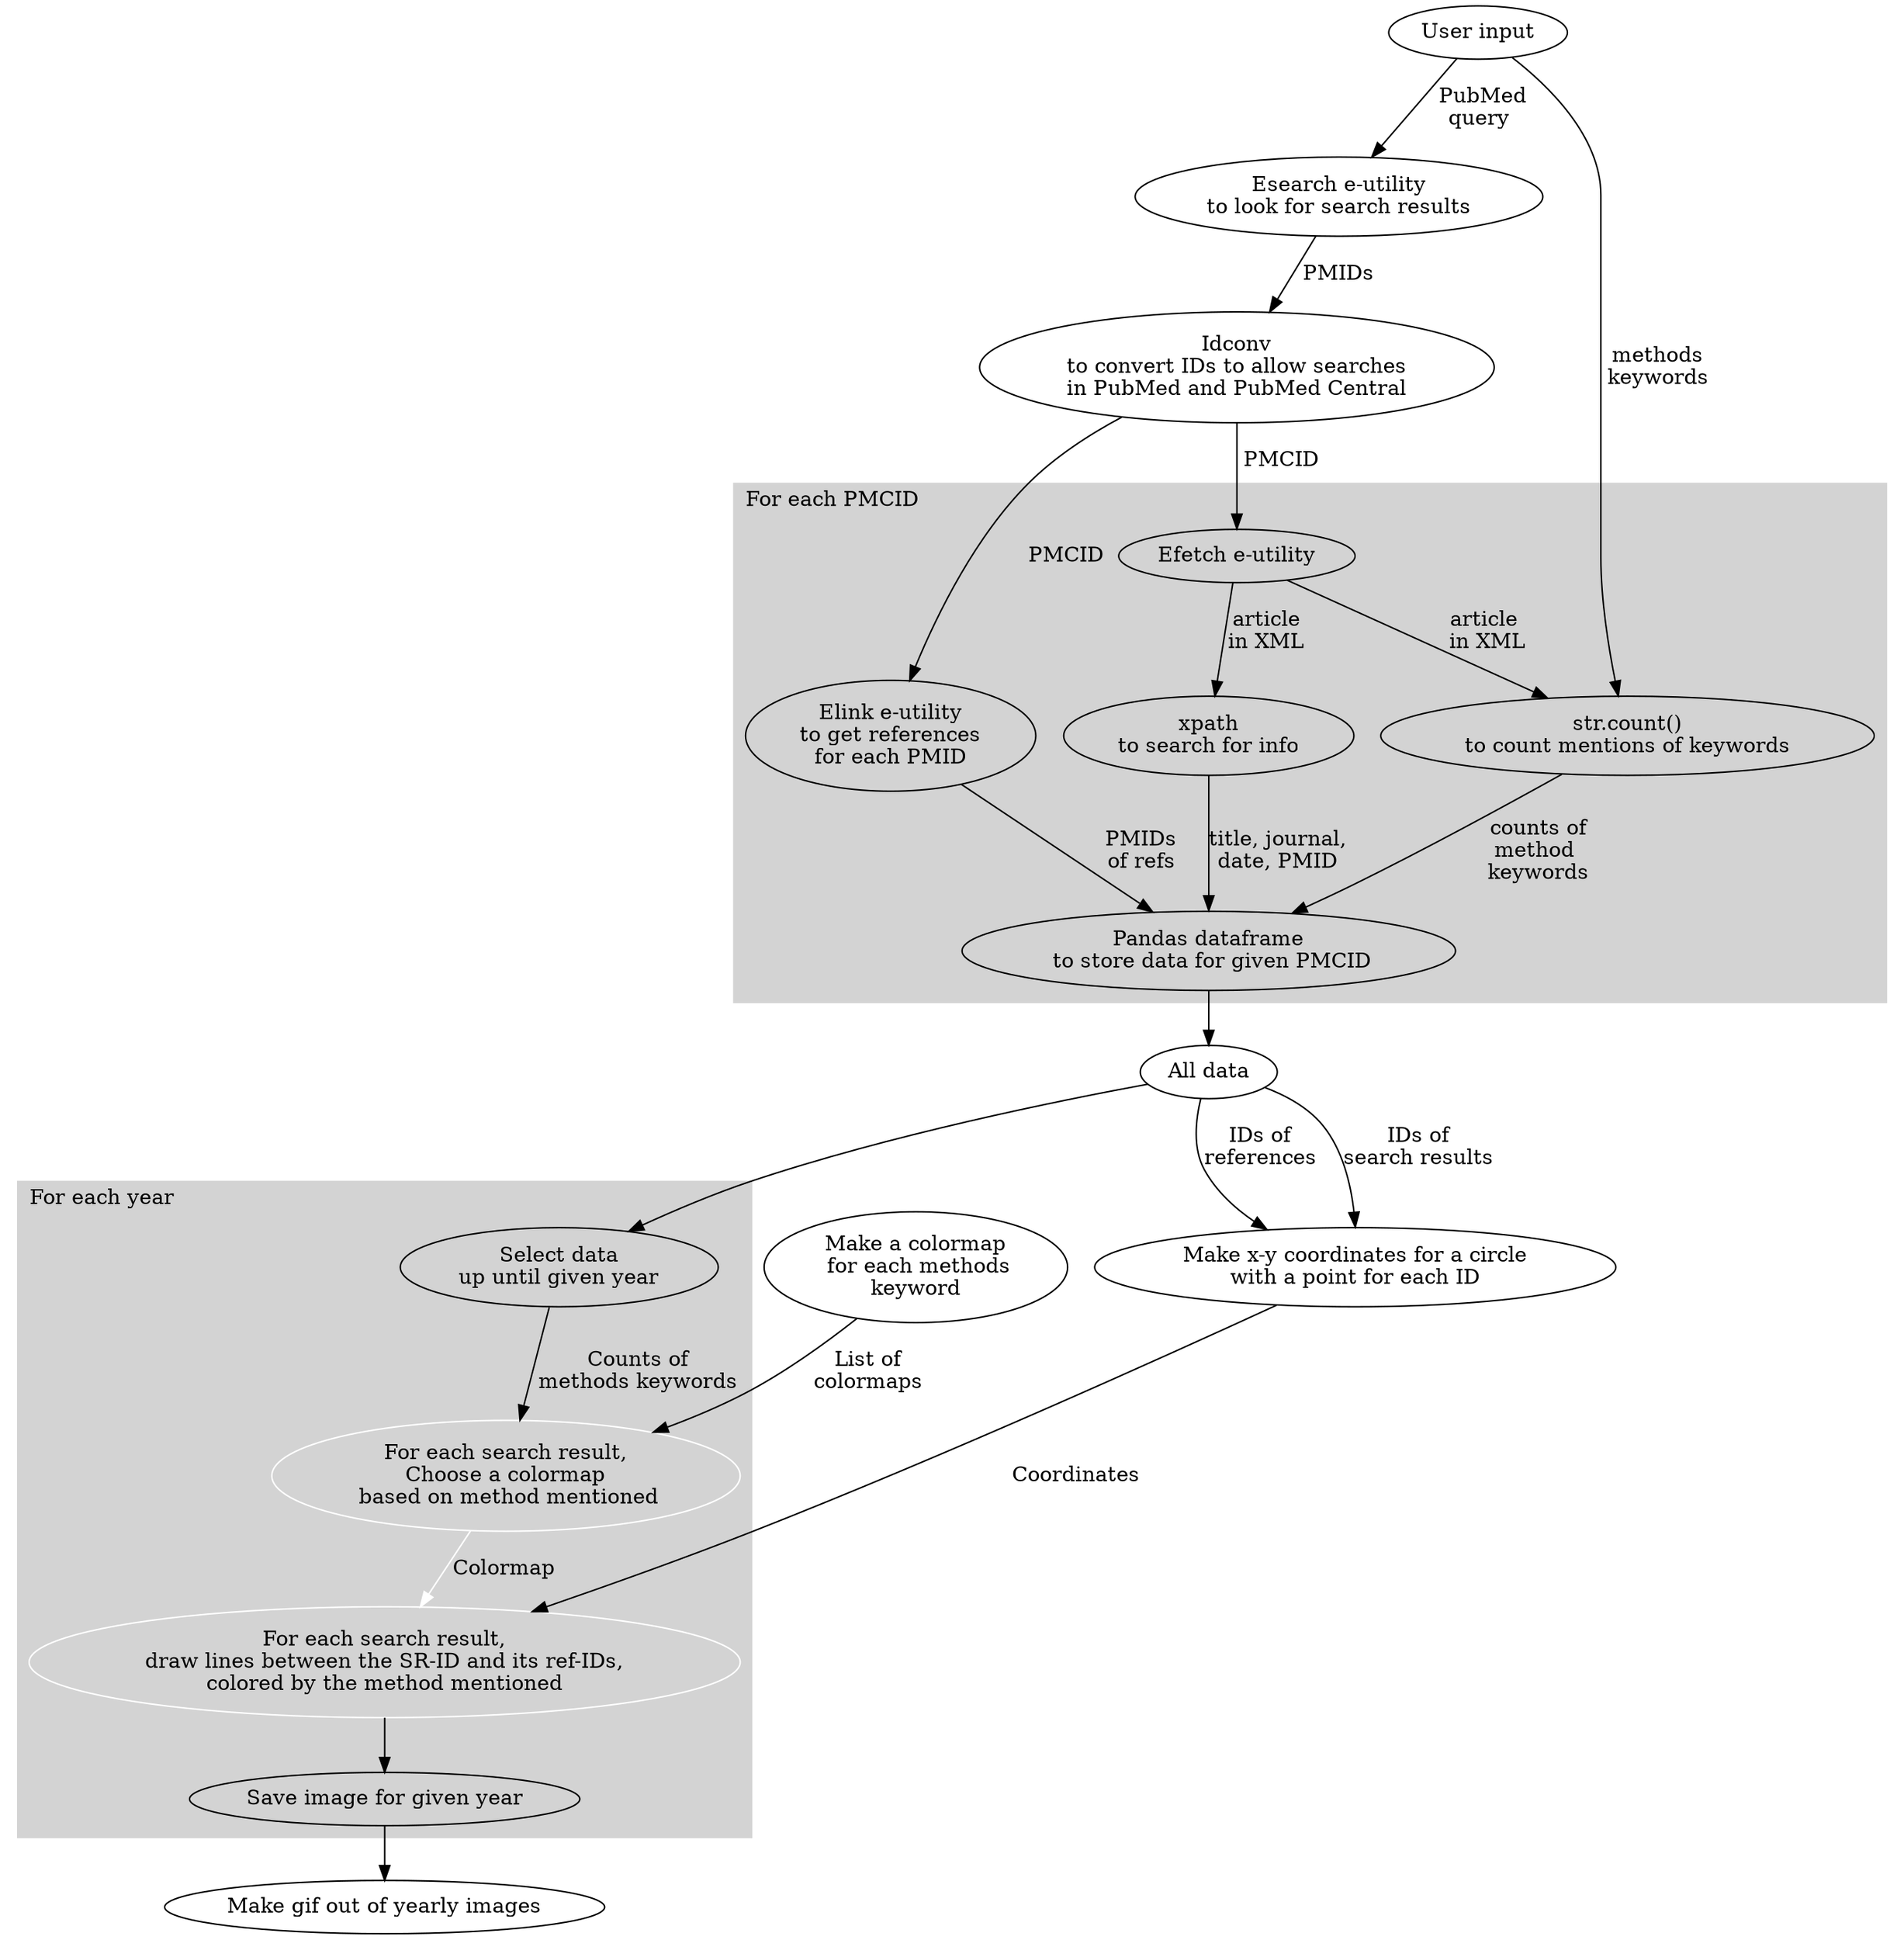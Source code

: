 // Pipeline
digraph {
	input [label="User input"]
	esearch [label="Esearch e-utility
to look for search results"]
	idconv [label="Idconv
to convert IDs to allow searches
in PubMed and PubMed Central"]
	efetch [label="Efetch e-utility"]
	search [label="xpath
to search for info"]
	count [label="str.count()
to count mentions of keywords"]
	elink [label="Elink e-utility
to get references
for each PMID"]
	store [label="Pandas dataframe
 to store data for given PMCID"]
	input -> esearch [label=" PubMed
query"]
	esearch -> idconv [label=" PMIDs"]
	idconv -> efetch [label=" PMCID"]
	input -> count [label=" methods
 keywords"]
	idconv -> elink [label=PMCID]
	subgraph cluster_0 {
		color=lightgrey style=filled
		efetch -> search [label="article
in XML"]
		search -> store [label="title, journal,
date, PMID"]
		efetch -> count [label="article
 in XML"]
		count -> store [label=" counts of
method
 keywords"]
		elink -> store [label="PMIDs
of refs"]
		label="For each PMCID" labeljust=l
	}
	store -> pubmed
	pubmed [label="All data"]
	ydata [label="Select data
up until given year"]
	ring [label="Make x-y coordinates for a circle
with a point for each ID"]
	line [label="For each search result,
draw lines between the SR-ID and its ref-IDs,
colored by the method mentioned" color=white]
	cmaps [label="Make a colormap
 for each methods
keyword"]
	pickc [label="For each search result,
Choose a colormap
 based on method mentioned" color=white]
	fig [label="Save image for given year"]
	gif [label="Make gif out of yearly images"]
	pubmed -> ydata
	pubmed -> ring [label="IDs of
search results"]
	pubmed -> ring [label="IDs of
references"]
	cmaps -> pickc [label="List of
colormaps"]
	ring -> line [label=Coordinates]
	subgraph cluster_1 {
		color=lightgrey style=filled
		label="For each year" labeljust=l
		ydata -> pickc [label="Counts of
methods keywords"]
		pickc -> line [label=Colormap color=white]
		line -> fig
	}
	fig -> gif
}
